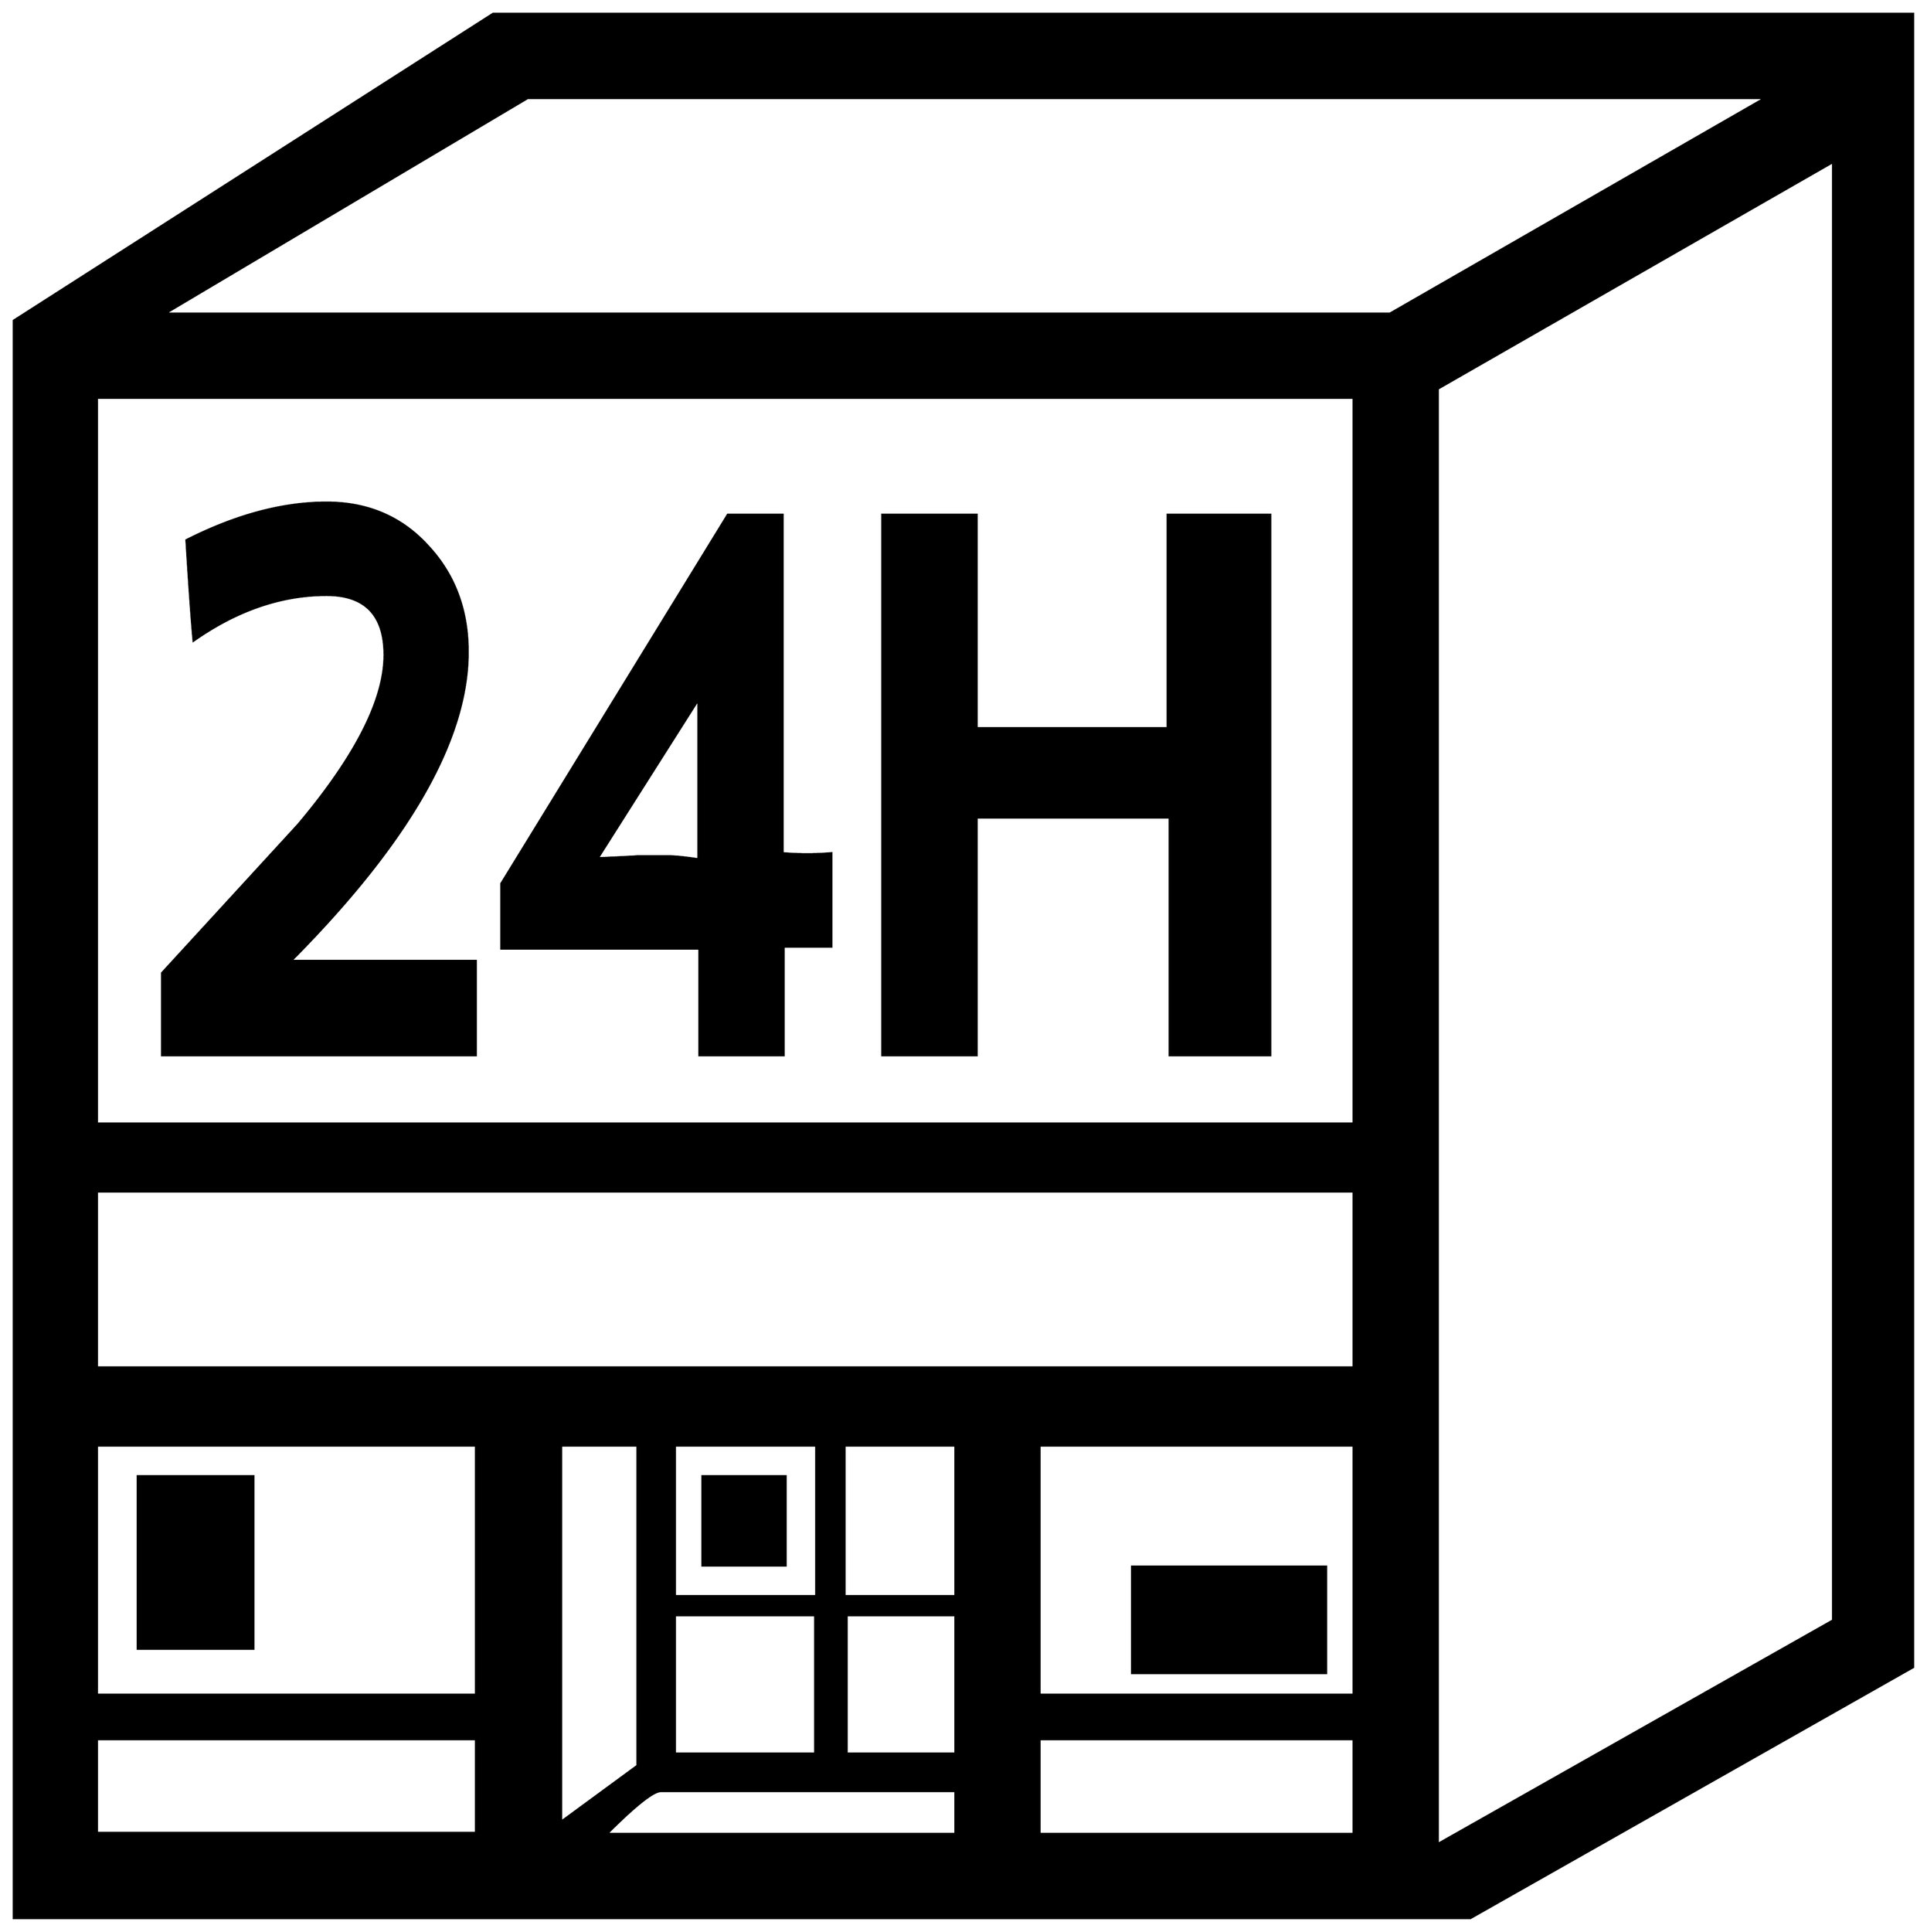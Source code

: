


\begin{tikzpicture}[y=0.80pt, x=0.80pt, yscale=-1.0, xscale=1.0, inner sep=0pt, outer sep=0pt]
\begin{scope}[shift={(100.0,1698.0)},nonzero rule]
  \path[draw=.,fill=.,line width=1.600pt] (1952.0,116.0) --
    (1516.0,363.0) -- (82.0,363.0) -- (82.0,-1209.0) --
    (554.0,-1511.0) -- (1952.0,-1511.0) -- (1952.0,116.0) --
    cycle(1806.0,-1428.0) -- (588.0,-1428.0) -- (231.0,-1216.0)
    -- (1437.0,-1216.0) -- (1806.0,-1428.0) --
    cycle(1873.0,70.0) -- (1873.0,-1365.0) -- (1484.0,-1142.0)
    -- (1484.0,290.0) -- (1873.0,70.0) -- cycle(1401.0,-419.0)
    -- (1401.0,-1133.0) -- (164.0,-1133.0) -- (164.0,-419.0) --
    (1401.0,-419.0) -- cycle(1401.0,143.0) -- (1401.0,-102.0) --
    (1092.0,-102.0) -- (1092.0,143.0) -- (1401.0,143.0) --
    cycle(1401.0,-179.0) -- (1401.0,-352.0) -- (164.0,-352.0) --
    (164.0,-179.0) -- (1401.0,-179.0) -- cycle(1401.0,280.0) --
    (1401.0,187.0) -- (1092.0,187.0) -- (1092.0,280.0) --
    (1401.0,280.0) -- cycle(1009.0,46.0) -- (1009.0,-102.0) --
    (900.0,-102.0) -- (900.0,46.0) -- (1009.0,46.0) --
    cycle(872.0,46.0) -- (872.0,-102.0) -- (733.0,-102.0) --
    (733.0,46.0) -- (872.0,46.0) -- cycle(1009.0,201.0) --
    (1009.0,65.0) -- (902.0,65.0) -- (902.0,201.0) --
    (1009.0,201.0) -- cycle(871.0,201.0) -- (871.0,65.0) --
    (733.0,65.0) -- (733.0,201.0) -- (871.0,201.0) --
    cycle(1009.0,280.0) -- (1009.0,238.0) -- (719.0,238.0) ..
    controls (711.667,238.0) and (694.0,252.0) .. (666.0,280.0) --
    (1009.0,280.0) -- cycle(696.0,213.0) -- (696.0,-102.0) --
    (621.0,-102.0) -- (621.0,268.0) -- (696.0,213.0) --
    cycle(537.0,143.0) -- (537.0,-102.0) -- (164.0,-102.0) --
    (164.0,143.0) -- (537.0,143.0) -- cycle(537.0,279.0) --
    (537.0,187.0) -- (164.0,187.0) -- (164.0,279.0) --
    (537.0,279.0) -- cycle(1319.0,-486.0) -- (1220.0,-486.0) --
    (1220.0,-720.0) -- (1030.0,-720.0) -- (1030.0,-486.0) --
    (937.0,-486.0) -- (937.0,-1018.0) -- (1030.0,-1018.0) --
    (1030.0,-808.0) -- (1218.0,-808.0) -- (1218.0,-1018.0) --
    (1319.0,-1018.0) -- (1319.0,-486.0) -- cycle(887.0,-593.0)
    -- (840.0,-593.0) -- (840.0,-486.0) -- (757.0,-486.0) --
    (757.0,-591.0) -- (562.0,-591.0) -- (562.0,-655.0) --
    (785.0,-1018.0) -- (839.0,-1018.0) -- (839.0,-685.0) ..
    controls (855.0,-683.667) and (871.0,-683.667) .. (887.0,-685.0)
    -- (887.0,-593.0) -- cycle(1374.0,122.0) -- (1183.0,122.0)
    -- (1183.0,17.0) -- (1374.0,17.0) -- (1374.0,122.0) --
    cycle(537.0,-486.0) -- (228.0,-486.0) -- (228.0,-567.0) ..
    controls (272.667,-615.667) and (317.333,-664.333) .. (362.0,-713.0)
    .. controls (418.667,-780.333) and (447.0,-836.0) ..
    (447.0,-880.0) .. controls (447.0,-919.333) and (428.0,-939.0)
    .. (390.0,-939.0) .. controls (345.333,-939.0) and
    (301.667,-924.0) .. (259.0,-894.0) .. controls (257.0,-916.0)
    and (254.667,-949.0) .. (252.0,-993.0) .. controls
    (300.667,-1017.667) and (346.667,-1030.0) .. (390.0,-1030.0) ..
    controls (430.667,-1030.0) and (464.0,-1015.667) ..
    (490.0,-987.0) .. controls (516.0,-959.0) and (529.0,-924.333)
    .. (529.0,-883.0) .. controls (529.0,-797.0) and
    (471.0,-695.667) .. (355.0,-579.0) -- (537.0,-579.0) --
    (537.0,-486.0) -- cycle(842.0,16.0) -- (760.0,16.0) --
    (760.0,-72.0) -- (842.0,-72.0) -- (842.0,16.0) --
    cycle(318.0,98.0) -- (204.0,98.0) -- (204.0,-72.0) --
    (318.0,-72.0) -- (318.0,98.0) -- cycle(756.0,-679.0) --
    (756.0,-836.0) -- (657.0,-680.0) .. controls (686.333,-681.333)
    and (699.0,-682.0) .. (695.0,-682.0) -- (726.0,-682.0) ..
    controls (732.667,-682.0) and (742.667,-681.0) .. (756.0,-679.0)
    -- cycle;
\end{scope}

\end{tikzpicture}


